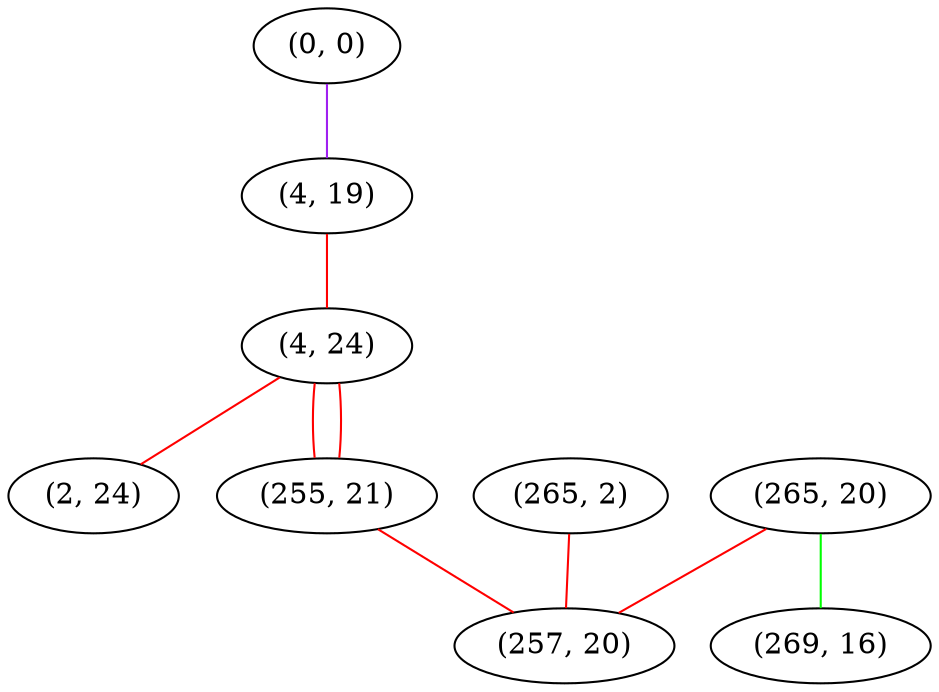 graph "" {
"(0, 0)";
"(4, 19)";
"(265, 20)";
"(265, 2)";
"(269, 16)";
"(4, 24)";
"(2, 24)";
"(255, 21)";
"(257, 20)";
"(0, 0)" -- "(4, 19)"  [color=purple, key=0, weight=4];
"(4, 19)" -- "(4, 24)"  [color=red, key=0, weight=1];
"(265, 20)" -- "(269, 16)"  [color=green, key=0, weight=2];
"(265, 20)" -- "(257, 20)"  [color=red, key=0, weight=1];
"(265, 2)" -- "(257, 20)"  [color=red, key=0, weight=1];
"(4, 24)" -- "(2, 24)"  [color=red, key=0, weight=1];
"(4, 24)" -- "(255, 21)"  [color=red, key=0, weight=1];
"(4, 24)" -- "(255, 21)"  [color=red, key=1, weight=1];
"(255, 21)" -- "(257, 20)"  [color=red, key=0, weight=1];
}
